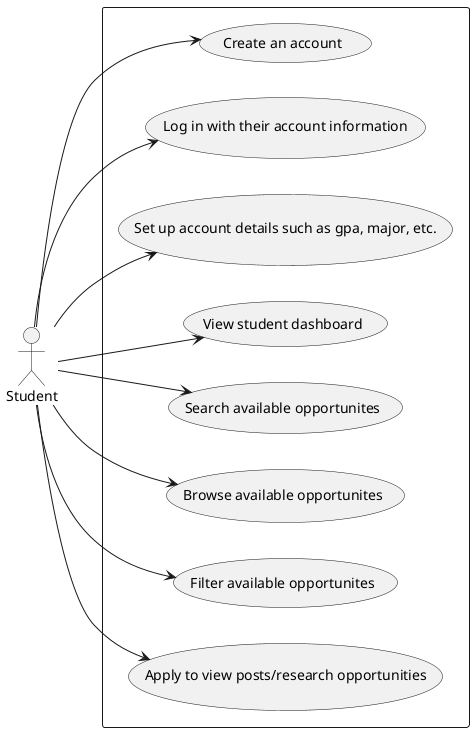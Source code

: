 @startuml student-use-case
left to right direction
actor "Student" as stu
rectangle {
  usecase "Create an account" as UC1
  usecase "Log in with their account information" as UC2
  usecase "Set up account details such as gpa, major, etc." as UC3
  usecase "View student dashboard" as UC4
  usecase "Search available opportunites" as UC5
  usecase "Browse available opportunites" as UC6
  usecase "Filter available opportunites" as UC7
  usecase "Apply to view posts/research opportunities" as UC8
}
stu --> UC1
stu --> UC2
stu --> UC3
stu --> UC4
stu --> UC5
stu --> UC6
stu --> UC7
stu --> UC8
@enduml